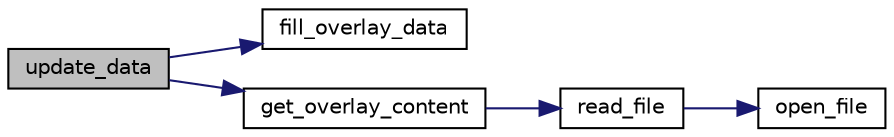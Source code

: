 digraph "update_data"
{
 // INTERACTIVE_SVG=YES
 // LATEX_PDF_SIZE
  bgcolor="transparent";
  edge [fontname="Helvetica",fontsize="10",labelfontname="Helvetica",labelfontsize="10"];
  node [fontname="Helvetica",fontsize="10",shape=record];
  rankdir="LR";
  Node1 [label="update_data",height=0.2,width=0.4,color="black", fillcolor="grey75", style="filled", fontcolor="black",tooltip=" "];
  Node1 -> Node2 [color="midnightblue",fontsize="10",style="solid",fontname="Helvetica"];
  Node2 [label="fill_overlay_data",height=0.2,width=0.4,color="black",URL="$d9/dd6/overlay__cfg_8c.html#ad7ffa8f6d722a95011cfa8ab75d9ea55",tooltip=" "];
  Node1 -> Node3 [color="midnightblue",fontsize="10",style="solid",fontname="Helvetica"];
  Node3 [label="get_overlay_content",height=0.2,width=0.4,color="black",URL="$d9/dd6/overlay__cfg_8c.html#aea8666ab5888408d95df696529677e49",tooltip=" "];
  Node3 -> Node4 [color="midnightblue",fontsize="10",style="solid",fontname="Helvetica"];
  Node4 [label="read_file",height=0.2,width=0.4,color="black",URL="$d9/dd6/overlay__cfg_8c.html#a9ba613e7f7d8c10786b32e2d6e97d5db",tooltip=" "];
  Node4 -> Node5 [color="midnightblue",fontsize="10",style="solid",fontname="Helvetica"];
  Node5 [label="open_file",height=0.2,width=0.4,color="black",URL="$d9/dd6/overlay__cfg_8c.html#acddde9d5800c5ef64de160b4c5b23e28",tooltip=" "];
}
